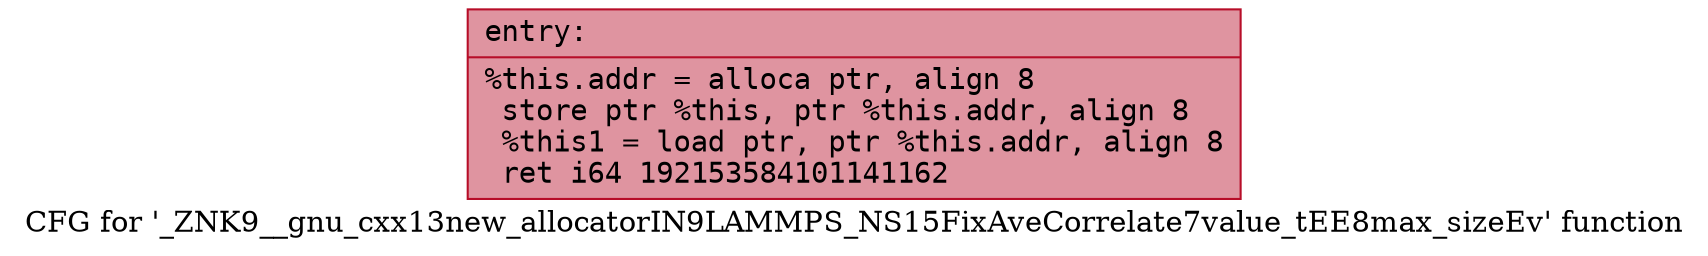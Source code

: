 digraph "CFG for '_ZNK9__gnu_cxx13new_allocatorIN9LAMMPS_NS15FixAveCorrelate7value_tEE8max_sizeEv' function" {
	label="CFG for '_ZNK9__gnu_cxx13new_allocatorIN9LAMMPS_NS15FixAveCorrelate7value_tEE8max_sizeEv' function";

	Node0x55703aa72670 [shape=record,color="#b70d28ff", style=filled, fillcolor="#b70d2870" fontname="Courier",label="{entry:\l|  %this.addr = alloca ptr, align 8\l  store ptr %this, ptr %this.addr, align 8\l  %this1 = load ptr, ptr %this.addr, align 8\l  ret i64 192153584101141162\l}"];
}
